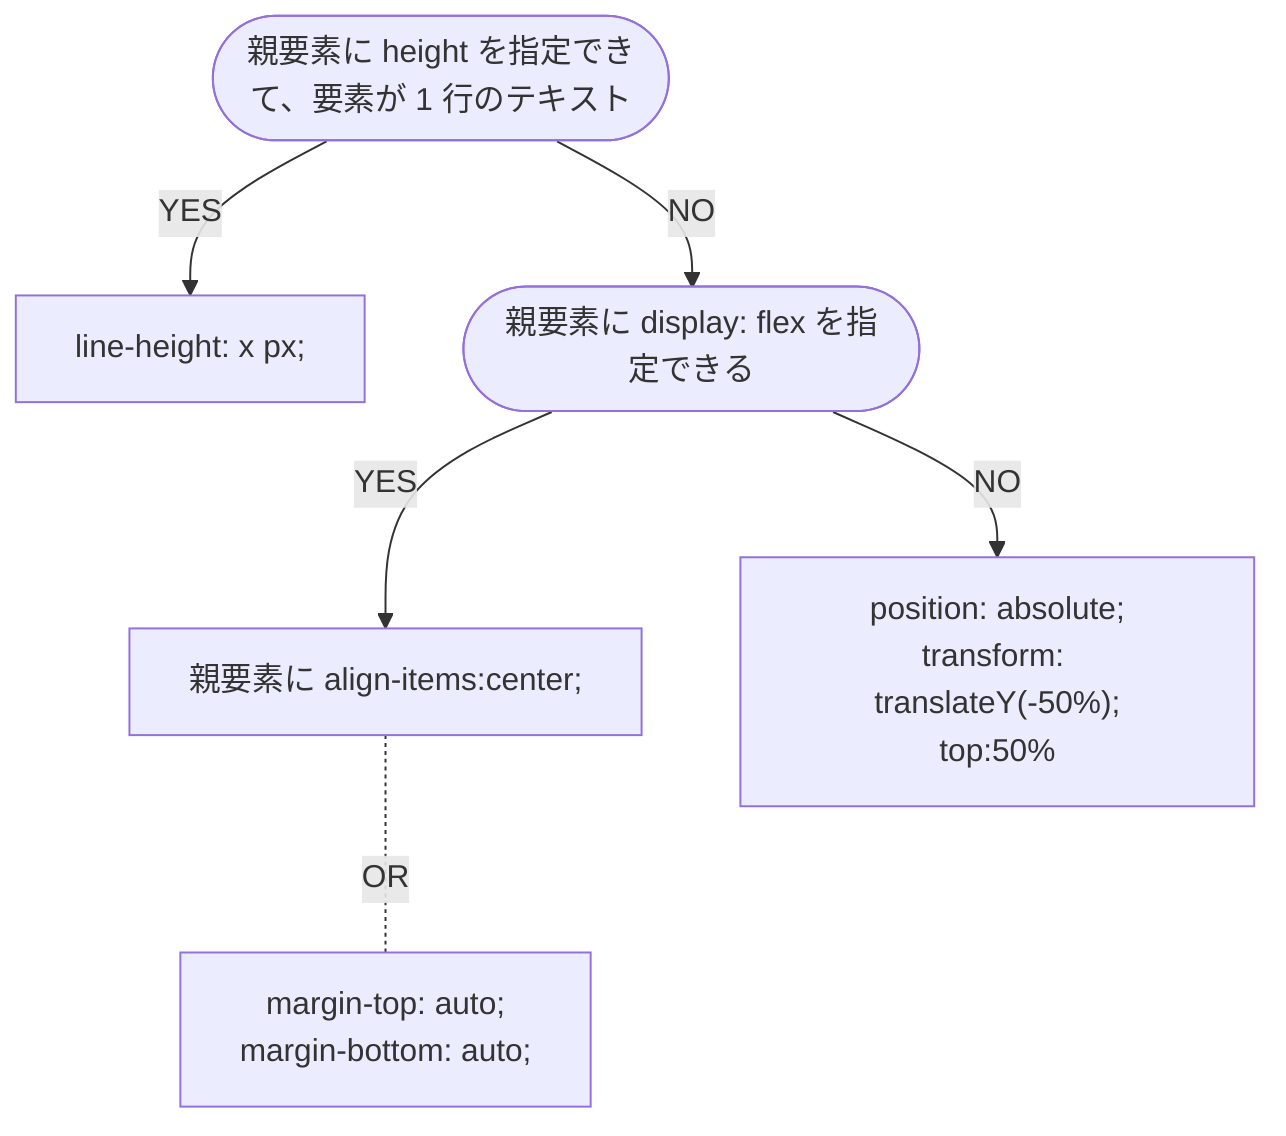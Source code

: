 graph TD;
    1([親要素に height を指定できて、要素が 1 行のテキスト])-- YES -->2[line-height: x px;];
    1-- NO -->3([親要素に display: flex を指定できる]);
    3-- YES -->4[親要素に align-items:center;]
    4-. OR .-5["margin-top: auto;\nmargin-bottom: auto;"]
    3-- NO -->6["position: absolute;\ntransform: translateY(-50%);\ntop:50%"]